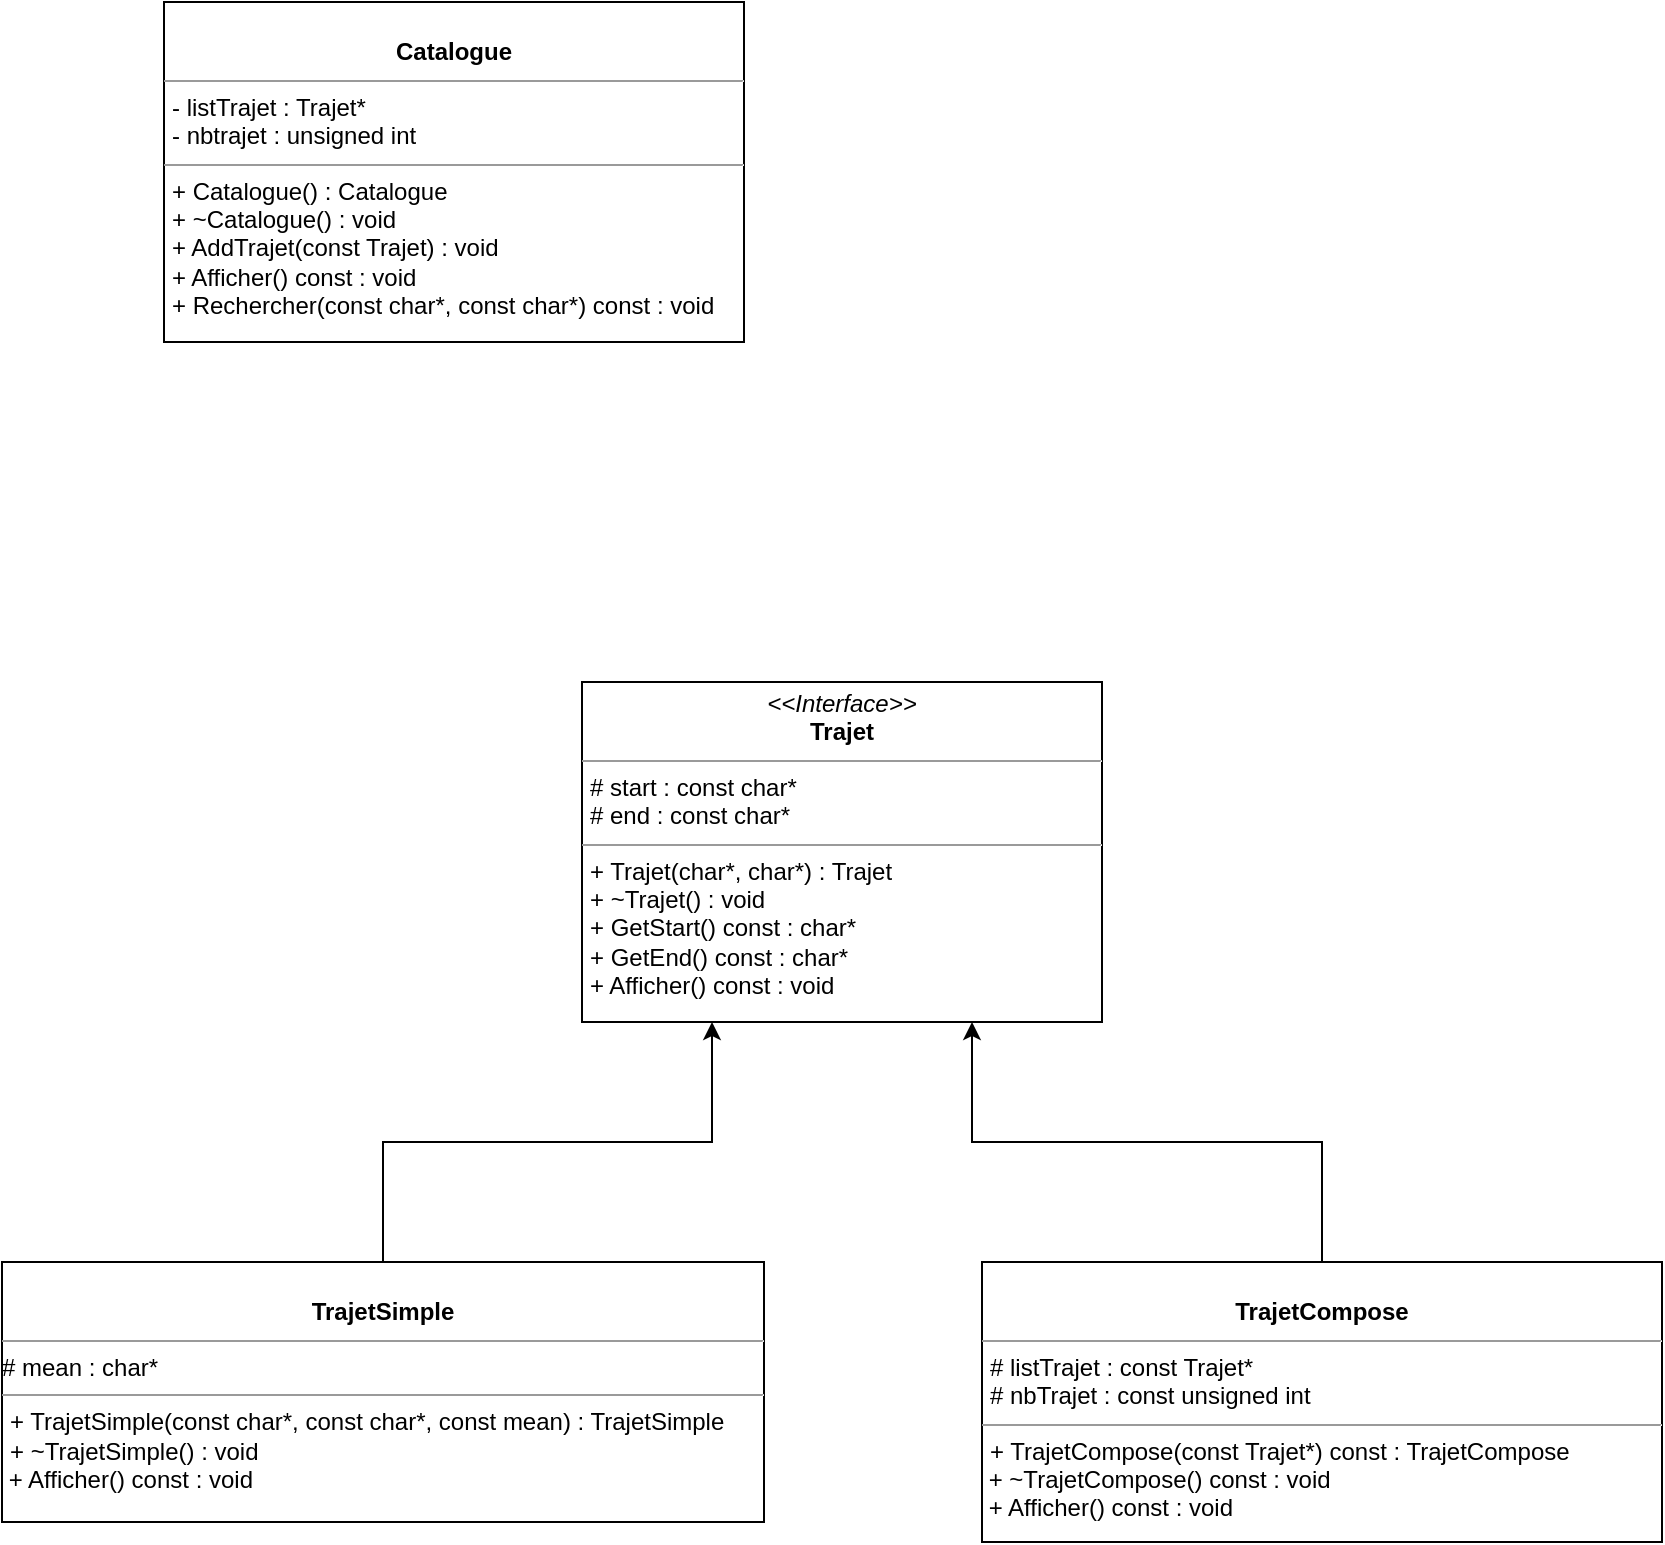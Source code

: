 <mxfile version="12.2.7" type="device" pages="1"><diagram name="Page-1" id="c4acf3e9-155e-7222-9cf6-157b1a14988f"><mxGraphModel dx="1342" dy="601" grid="1" gridSize="10" guides="1" tooltips="1" connect="1" arrows="1" fold="1" page="1" pageScale="1" pageWidth="850" pageHeight="1100" background="#ffffff" math="0" shadow="0"><root><mxCell id="0"/><mxCell id="1" parent="0"/><mxCell id="5d2195bd80daf111-18" value="&lt;p style=&quot;margin: 0px ; margin-top: 4px ; text-align: center&quot;&gt;&lt;i&gt;&amp;lt;&amp;lt;Interface&amp;gt;&amp;gt;&lt;/i&gt;&lt;br&gt;&lt;b&gt;Trajet&lt;/b&gt;&lt;/p&gt;&lt;hr size=&quot;1&quot;&gt;&lt;p style=&quot;margin: 0px ; margin-left: 4px&quot;&gt;# start : const char*&lt;br&gt;# end : const char*&lt;/p&gt;&lt;hr size=&quot;1&quot;&gt;&lt;p style=&quot;margin: 0px ; margin-left: 4px&quot;&gt;+ Trajet(char*, char*) : Trajet&lt;/p&gt;&lt;p style=&quot;margin: 0px ; margin-left: 4px&quot;&gt;+ ~Trajet() : void&lt;br&gt;&lt;/p&gt;&lt;p style=&quot;margin: 0px ; margin-left: 4px&quot;&gt;+ GetStart() const : char*&lt;br&gt;+ GetEnd() const : char*&lt;/p&gt;&lt;p style=&quot;margin: 0px ; margin-left: 4px&quot;&gt;+ Afficher() const : void&lt;br&gt;&lt;/p&gt;" style="verticalAlign=top;align=left;overflow=fill;fontSize=12;fontFamily=Helvetica;html=1;rounded=0;shadow=0;comic=0;labelBackgroundColor=none;strokeWidth=1" parent="1" vertex="1"><mxGeometry x="299" y="400" width="260" height="170" as="geometry"/></mxCell><mxCell id="5Z9_neKVDGWBw3OVXmBw-6" value="" style="edgeStyle=orthogonalEdgeStyle;rounded=0;orthogonalLoop=1;jettySize=auto;html=1;entryX=0.25;entryY=1;entryDx=0;entryDy=0;" edge="1" parent="1" source="5d2195bd80daf111-19" target="5d2195bd80daf111-18"><mxGeometry relative="1" as="geometry"><mxPoint x="149" y="530" as="targetPoint"/></mxGeometry></mxCell><mxCell id="5d2195bd80daf111-19" value="&lt;p style=&quot;margin: 0px ; margin-top: 4px ; text-align: center&quot;&gt;&lt;br&gt;&lt;b&gt;TrajetSimple&lt;/b&gt;&lt;/p&gt;&lt;hr size=&quot;1&quot;&gt;&lt;div&gt;# mean : char*&lt;/div&gt;&lt;hr size=&quot;1&quot;&gt;&lt;div&gt;&lt;p style=&quot;margin: 0px ; margin-left: 4px&quot;&gt;+ TrajetSimple(const char*, const char*, const mean) : TrajetSimple&lt;/p&gt;&lt;p style=&quot;margin: 0px ; margin-left: 4px&quot;&gt;+ ~TrajetSimple() : void&lt;/p&gt;&lt;/div&gt;&lt;div&gt;&amp;nbsp;+ Afficher() const : void&lt;/div&gt;&lt;div&gt;&lt;br&gt;&lt;/div&gt;&lt;div&gt;&lt;br&gt;&lt;/div&gt;&lt;div&gt;&lt;br&gt;&lt;/div&gt;&lt;div&gt;&lt;br&gt;&lt;/div&gt;&lt;div&gt;&lt;br&gt;&lt;/div&gt;&lt;div&gt;&lt;br&gt;&lt;/div&gt;&lt;div&gt;&lt;br&gt;&lt;/div&gt;&lt;div&gt;&lt;br&gt;&lt;/div&gt;&lt;div&gt;&lt;br&gt;&lt;/div&gt;&lt;div&gt;&lt;br&gt;&lt;/div&gt;&lt;div&gt;&lt;br&gt;&lt;/div&gt;&lt;div&gt;&lt;br&gt;&lt;/div&gt;&lt;hr size=&quot;1&quot;&gt;" style="verticalAlign=top;align=left;overflow=fill;fontSize=12;fontFamily=Helvetica;html=1;rounded=0;shadow=0;comic=0;labelBackgroundColor=none;strokeWidth=1" parent="1" vertex="1"><mxGeometry x="9" y="690" width="381" height="130" as="geometry"/></mxCell><mxCell id="5Z9_neKVDGWBw3OVXmBw-7" style="edgeStyle=orthogonalEdgeStyle;rounded=0;orthogonalLoop=1;jettySize=auto;html=1;entryX=0.75;entryY=1;entryDx=0;entryDy=0;" edge="1" parent="1" source="5d2195bd80daf111-20" target="5d2195bd80daf111-18"><mxGeometry relative="1" as="geometry"/></mxCell><mxCell id="5d2195bd80daf111-20" value="&lt;p style=&quot;margin: 0px ; margin-top: 4px ; text-align: center&quot;&gt;&lt;br&gt;&lt;b&gt;TrajetCompose&lt;/b&gt;&lt;/p&gt;&lt;hr size=&quot;1&quot;&gt;&lt;p style=&quot;margin: 0px ; margin-left: 4px&quot;&gt;# listTrajet : const Trajet*&lt;br&gt;&lt;/p&gt;&lt;p style=&quot;margin: 0px ; margin-left: 4px&quot;&gt;# nbTrajet : const unsigned int&lt;br&gt;&lt;/p&gt;&lt;hr size=&quot;1&quot;&gt;&lt;div&gt;&lt;p style=&quot;margin: 0px ; margin-left: 4px&quot;&gt;+ TrajetCompose(const Trajet*) const : TrajetCompose&lt;/p&gt;&lt;/div&gt;&lt;div&gt;&amp;nbsp;+ ~TrajetCompose() const : void &lt;br&gt;&lt;/div&gt;&lt;div&gt;&amp;nbsp;+ Afficher() const : void&lt;/div&gt;&lt;div&gt;&lt;br&gt;&lt;/div&gt;" style="verticalAlign=top;align=left;overflow=fill;fontSize=12;fontFamily=Helvetica;html=1;rounded=0;shadow=0;comic=0;labelBackgroundColor=none;strokeWidth=1" parent="1" vertex="1"><mxGeometry x="499" y="690" width="340" height="140" as="geometry"/></mxCell><mxCell id="5Z9_neKVDGWBw3OVXmBw-11" value="&lt;p style=&quot;margin: 0px ; margin-top: 4px ; text-align: center&quot;&gt;&lt;br&gt;&lt;b&gt;Catalogue&lt;/b&gt;&lt;/p&gt;&lt;hr size=&quot;1&quot;&gt;&lt;p style=&quot;margin: 0px ; margin-left: 4px&quot;&gt;- listTrajet : Trajet*&lt;/p&gt;&lt;p style=&quot;margin: 0px ; margin-left: 4px&quot;&gt;- nbtrajet : unsigned int&lt;br&gt;&lt;/p&gt;&lt;hr size=&quot;1&quot;&gt;&lt;p style=&quot;margin: 0px ; margin-left: 4px&quot;&gt;+ Catalogue() : Catalogue&lt;/p&gt;&lt;p style=&quot;margin: 0px ; margin-left: 4px&quot;&gt;+ ~Catalogue() : void&lt;/p&gt;&lt;p style=&quot;margin: 0px ; margin-left: 4px&quot;&gt;+ AddTrajet(const Trajet) : void&lt;br&gt;&lt;/p&gt;&lt;p style=&quot;margin: 0px ; margin-left: 4px&quot;&gt;+ Afficher() const : void&lt;/p&gt;&lt;p style=&quot;margin: 0px ; margin-left: 4px&quot;&gt;+ Rechercher(const char*, const char*) const : void&lt;br&gt;&lt;/p&gt;" style="verticalAlign=top;align=left;overflow=fill;fontSize=12;fontFamily=Helvetica;html=1;rounded=0;shadow=0;comic=0;labelBackgroundColor=none;strokeWidth=1" vertex="1" parent="1"><mxGeometry x="90" y="60" width="290" height="170" as="geometry"/></mxCell></root></mxGraphModel></diagram></mxfile>